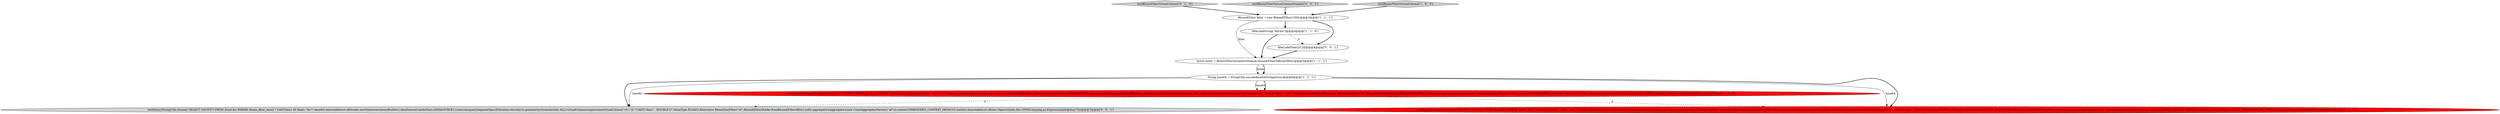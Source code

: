 digraph {
6 [style = filled, label = "testBloomFilterVirtualColumn['0', '1', '0']", fillcolor = lightgray, shape = diamond image = "AAA0AAABBB2BBB"];
0 [style = filled, label = "String base64 = StringUtils.encodeBase64String(bytes)@@@6@@@['1', '1', '1']", fillcolor = white, shape = ellipse image = "AAA0AAABBB1BBB"];
1 [style = filled, label = "BloomKFilter filter = new BloomKFilter(1500)@@@3@@@['1', '1', '1']", fillcolor = white, shape = ellipse image = "AAA0AAABBB1BBB"];
9 [style = filled, label = "testBloomFilterVirtualColumnNumber['0', '0', '1']", fillcolor = lightgray, shape = diamond image = "AAA0AAABBB3BBB"];
4 [style = filled, label = "testBloomFilterVirtualColumn['1', '0', '0']", fillcolor = lightgray, shape = diamond image = "AAA0AAABBB1BBB"];
5 [style = filled, label = "filter.addString(\"def-foo\")@@@4@@@['1', '1', '0']", fillcolor = white, shape = ellipse image = "AAA0AAABBB1BBB"];
10 [style = filled, label = "testQuery(StringUtils.format(\"SELECT COUNT(*) FROM druid.foo WHERE bloom_filter_test(2 * CAST(dim1 AS float), '%s')\",base64),ImmutableList.of(Druids.newTimeseriesQueryBuilder().dataSource(CalciteTests.DATASOURCE1).intervals(querySegmentSpec(Filtration.eternity())).granularity(Granularities.ALL).virtualColumns(expressionVirtualColumn(\"v0\",\"(2 * CAST(\"dim1\", 'DOUBLE'))\",ValueType.FLOAT)).filters(new BloomDimFilter(\"v0\",BloomKFilterHolder.fromBloomKFilter(filter),null)).aggregators(aggregators(new CountAggregatorFactory(\"a0\"))).context(TIMESERIES_CONTEXT_DEFAULT).build()),ImmutableList.of(new Object((((edu.fdu.CPPDG.tinypdg.pe.ExpressionInfo@8ca174))@@@7@@@['0', '0', '1']", fillcolor = lightgray, shape = ellipse image = "AAA0AAABBB3BBB"];
2 [style = filled, label = "testQuery(StringUtils.format(\"SELECT COUNT(*) FROM druid.foo WHERE bloom_filter_test(concat(dim1, '-foo'), '%s')\",base64),ImmutableList.of(Druids.newTimeseriesQueryBuilder().dataSource(CalciteTests.DATASOURCE1).intervals(querySegmentSpec(Filtration.eternity())).granularity(Granularities.ALL).virtualColumns(expressionVirtualColumn(\"v0\",\"concat(\"dim1\",'-foo')\",ValueType.STRING)).filters(new BloomDimFilter(\"v0\",BloomKFilterHolder.fromBloomKFilter(filter),null)).aggregators(aggregators(new CountAggregatorFactory(\"a0\"))).context(TIMESERIES_CONTEXT_DEFAULT).build()),ImmutableList.of(new Object((((edu.fdu.CPPDG.tinypdg.pe.ExpressionInfo@8ca0aa))@@@7@@@['1', '0', '0']", fillcolor = red, shape = ellipse image = "AAA1AAABBB1BBB"];
3 [style = filled, label = "byte(( bytes = BloomFilterSerializersModule.bloomKFilterToBytes(filter)@@@5@@@['1', '1', '1']", fillcolor = white, shape = ellipse image = "AAA0AAABBB1BBB"];
7 [style = filled, label = "testQuery(StringUtils.format(\"SELECT COUNT(*) FROM druid.foo WHERE bloom_filter_test(concat(dim1, '-foo'), '%s')\",base64),ImmutableList.of(Druids.newTimeseriesQueryBuilder().dataSource(CalciteTests.DATASOURCE1).intervals(querySegmentSpec(Filtration.eternity())).granularity(Granularities.ALL).virtualColumns(expressionVirtualColumn(\"v0\",\"concat(\"dim1\",'-foo')\",ValueType.STRING)).filters(new BloomDimFilter(\"v0\",BloomKFilterHolder.fromBloomKFilter(filter),null)).aggregators(aggregators(new CountAggregatorFactory(\"a0\"))).context(QUERY_CONTEXT_DEFAULT).build()),ImmutableList.of(new Object((((edu.fdu.CPPDG.tinypdg.pe.ExpressionInfo@8ca10f))@@@7@@@['0', '1', '0']", fillcolor = red, shape = ellipse image = "AAA1AAABBB2BBB"];
8 [style = filled, label = "filter.addFloat(20.2f)@@@4@@@['0', '0', '1']", fillcolor = white, shape = ellipse image = "AAA0AAABBB3BBB"];
1->5 [style = bold, label=""];
5->3 [style = bold, label=""];
5->8 [style = dashed, label="0"];
6->1 [style = bold, label=""];
3->0 [style = solid, label="bytes"];
2->10 [style = dashed, label="0"];
4->1 [style = bold, label=""];
0->10 [style = bold, label=""];
1->8 [style = bold, label=""];
0->2 [style = solid, label="base64"];
9->1 [style = bold, label=""];
1->3 [style = solid, label="filter"];
0->7 [style = solid, label="base64"];
2->7 [style = dashed, label="0"];
0->10 [style = solid, label="base64"];
3->0 [style = bold, label=""];
8->3 [style = bold, label=""];
0->2 [style = bold, label=""];
0->7 [style = bold, label=""];
}
